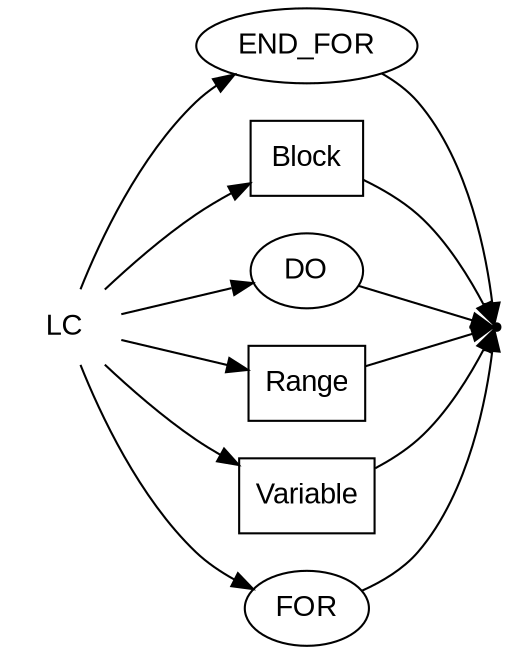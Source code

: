 digraph LC {
  rankdir=LR;
  node [fontname="Arial"];
  start [label="LC" shape=plaintext];
  end [label="" shape=point];
  A [label="END_FOR" shape=oval];
  B [label="Block" shape=box];
  C [label="DO" shape=oval];
  D [label="Range" shape=box];
  E [label="Variable" shape=box];
  F [label="FOR" shape=oval];
  start -> F;
  start -> E;
  start -> D;
  start -> C;
  start -> B;
  start -> A;
  A -> end;
  B -> end;
  C -> end;
  D -> end;
  E -> end;
  F -> end;
}